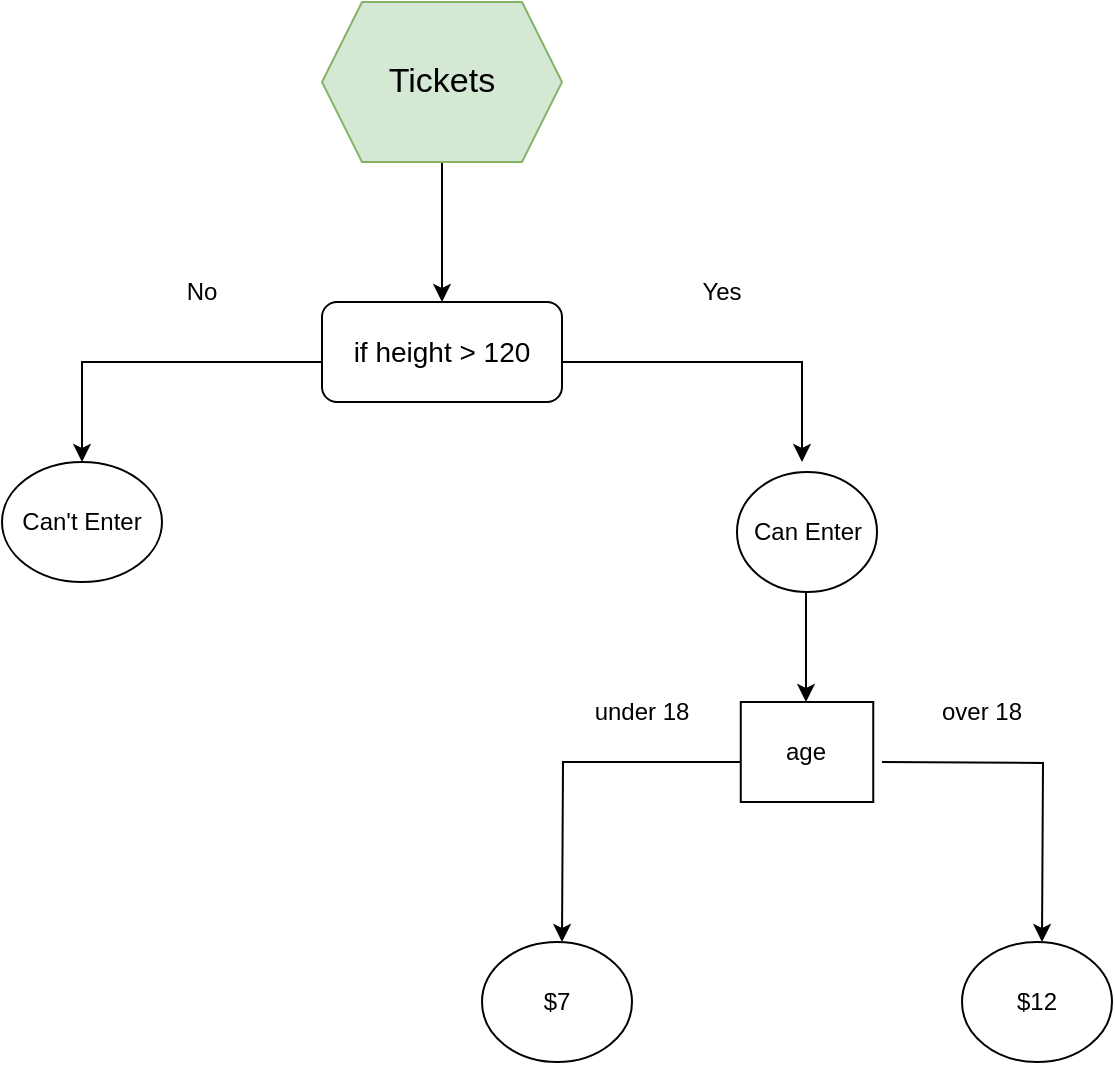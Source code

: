 <mxfile version="22.1.15" type="github">
  <diagram name="Page-1" id="FrTlOlZa7Pk7a0CT6voq">
    <mxGraphModel dx="765" dy="454" grid="1" gridSize="10" guides="1" tooltips="1" connect="1" arrows="1" fold="1" page="1" pageScale="1" pageWidth="850" pageHeight="1100" math="0" shadow="0">
      <root>
        <mxCell id="0" />
        <mxCell id="1" parent="0" />
        <mxCell id="Ezsk1gdBavUFcUs4IUh0-2" style="edgeStyle=orthogonalEdgeStyle;rounded=0;orthogonalLoop=1;jettySize=auto;html=1;" parent="1" source="Ezsk1gdBavUFcUs4IUh0-1" edge="1">
          <mxGeometry relative="1" as="geometry">
            <mxPoint x="420" y="200" as="targetPoint" />
          </mxGeometry>
        </mxCell>
        <mxCell id="Ezsk1gdBavUFcUs4IUh0-1" value="&lt;font style=&quot;font-size: 17px;&quot;&gt;Tickets&lt;/font&gt;" style="shape=hexagon;perimeter=hexagonPerimeter2;whiteSpace=wrap;html=1;fixedSize=1;fillColor=#d5e8d4;strokeColor=#82b366;" parent="1" vertex="1">
          <mxGeometry x="360" y="50" width="120" height="80" as="geometry" />
        </mxCell>
        <mxCell id="Ezsk1gdBavUFcUs4IUh0-4" style="edgeStyle=orthogonalEdgeStyle;rounded=0;orthogonalLoop=1;jettySize=auto;html=1;" parent="1" source="Ezsk1gdBavUFcUs4IUh0-3" edge="1">
          <mxGeometry relative="1" as="geometry">
            <mxPoint x="600" y="280" as="targetPoint" />
            <Array as="points">
              <mxPoint x="600" y="230" />
            </Array>
          </mxGeometry>
        </mxCell>
        <mxCell id="Ezsk1gdBavUFcUs4IUh0-5" style="edgeStyle=orthogonalEdgeStyle;rounded=0;orthogonalLoop=1;jettySize=auto;html=1;" parent="1" source="Ezsk1gdBavUFcUs4IUh0-3" edge="1">
          <mxGeometry relative="1" as="geometry">
            <mxPoint x="240" y="280" as="targetPoint" />
            <Array as="points">
              <mxPoint x="240" y="230" />
            </Array>
          </mxGeometry>
        </mxCell>
        <mxCell id="Ezsk1gdBavUFcUs4IUh0-3" value="&lt;font style=&quot;font-size: 14px;&quot;&gt;if height &amp;gt; 120&lt;/font&gt;" style="rounded=1;whiteSpace=wrap;html=1;" parent="1" vertex="1">
          <mxGeometry x="360" y="200" width="120" height="50" as="geometry" />
        </mxCell>
        <mxCell id="Ezsk1gdBavUFcUs4IUh0-6" value="Can&#39;t Enter" style="ellipse;whiteSpace=wrap;html=1;" parent="1" vertex="1">
          <mxGeometry x="200" y="280" width="80" height="60" as="geometry" />
        </mxCell>
        <mxCell id="Jephfby6uwtYOP852D1k-1" style="edgeStyle=orthogonalEdgeStyle;rounded=0;orthogonalLoop=1;jettySize=auto;html=1;" edge="1" parent="1" source="Ezsk1gdBavUFcUs4IUh0-7">
          <mxGeometry relative="1" as="geometry">
            <mxPoint x="602" y="400" as="targetPoint" />
          </mxGeometry>
        </mxCell>
        <mxCell id="Ezsk1gdBavUFcUs4IUh0-7" value="Can Enter" style="ellipse;whiteSpace=wrap;html=1;" parent="1" vertex="1">
          <mxGeometry x="567.5" y="285" width="70" height="60" as="geometry" />
        </mxCell>
        <mxCell id="Jephfby6uwtYOP852D1k-4" style="edgeStyle=orthogonalEdgeStyle;rounded=0;orthogonalLoop=1;jettySize=auto;html=1;exitX=0.16;exitY=0.6;exitDx=0;exitDy=0;exitPerimeter=0;" edge="1" parent="1" source="Jephfby6uwtYOP852D1k-9">
          <mxGeometry relative="1" as="geometry">
            <mxPoint x="480" y="520" as="targetPoint" />
            <mxPoint x="560" y="430" as="sourcePoint" />
          </mxGeometry>
        </mxCell>
        <mxCell id="Jephfby6uwtYOP852D1k-5" style="edgeStyle=orthogonalEdgeStyle;rounded=0;orthogonalLoop=1;jettySize=auto;html=1;" edge="1" parent="1">
          <mxGeometry relative="1" as="geometry">
            <mxPoint x="720" y="520" as="targetPoint" />
            <mxPoint x="640" y="430" as="sourcePoint" />
          </mxGeometry>
        </mxCell>
        <mxCell id="Jephfby6uwtYOP852D1k-7" value="$7" style="ellipse;whiteSpace=wrap;html=1;" vertex="1" parent="1">
          <mxGeometry x="440" y="520" width="75" height="60" as="geometry" />
        </mxCell>
        <mxCell id="Jephfby6uwtYOP852D1k-9" value="age" style="rounded=0;whiteSpace=wrap;html=1;" vertex="1" parent="1">
          <mxGeometry x="569.38" y="400" width="66.25" height="50" as="geometry" />
        </mxCell>
        <mxCell id="Jephfby6uwtYOP852D1k-11" value="$12" style="ellipse;whiteSpace=wrap;html=1;" vertex="1" parent="1">
          <mxGeometry x="680" y="520" width="75" height="60" as="geometry" />
        </mxCell>
        <mxCell id="Jephfby6uwtYOP852D1k-12" value="Yes" style="text;strokeColor=none;align=center;fillColor=none;html=1;verticalAlign=middle;whiteSpace=wrap;rounded=0;" vertex="1" parent="1">
          <mxGeometry x="530" y="180" width="60" height="30" as="geometry" />
        </mxCell>
        <mxCell id="Jephfby6uwtYOP852D1k-13" value="No" style="text;strokeColor=none;align=center;fillColor=none;html=1;verticalAlign=middle;whiteSpace=wrap;rounded=0;" vertex="1" parent="1">
          <mxGeometry x="270" y="180" width="60" height="30" as="geometry" />
        </mxCell>
        <mxCell id="Jephfby6uwtYOP852D1k-14" value="over 18" style="text;align=center;html=1;verticalAlign=middle;whiteSpace=wrap;rounded=0;" vertex="1" parent="1">
          <mxGeometry x="660" y="390" width="60" height="30" as="geometry" />
        </mxCell>
        <mxCell id="Jephfby6uwtYOP852D1k-15" value="under 18" style="text;strokeColor=none;align=center;fillColor=none;html=1;verticalAlign=middle;whiteSpace=wrap;rounded=0;" vertex="1" parent="1">
          <mxGeometry x="490" y="390" width="60" height="30" as="geometry" />
        </mxCell>
      </root>
    </mxGraphModel>
  </diagram>
</mxfile>
